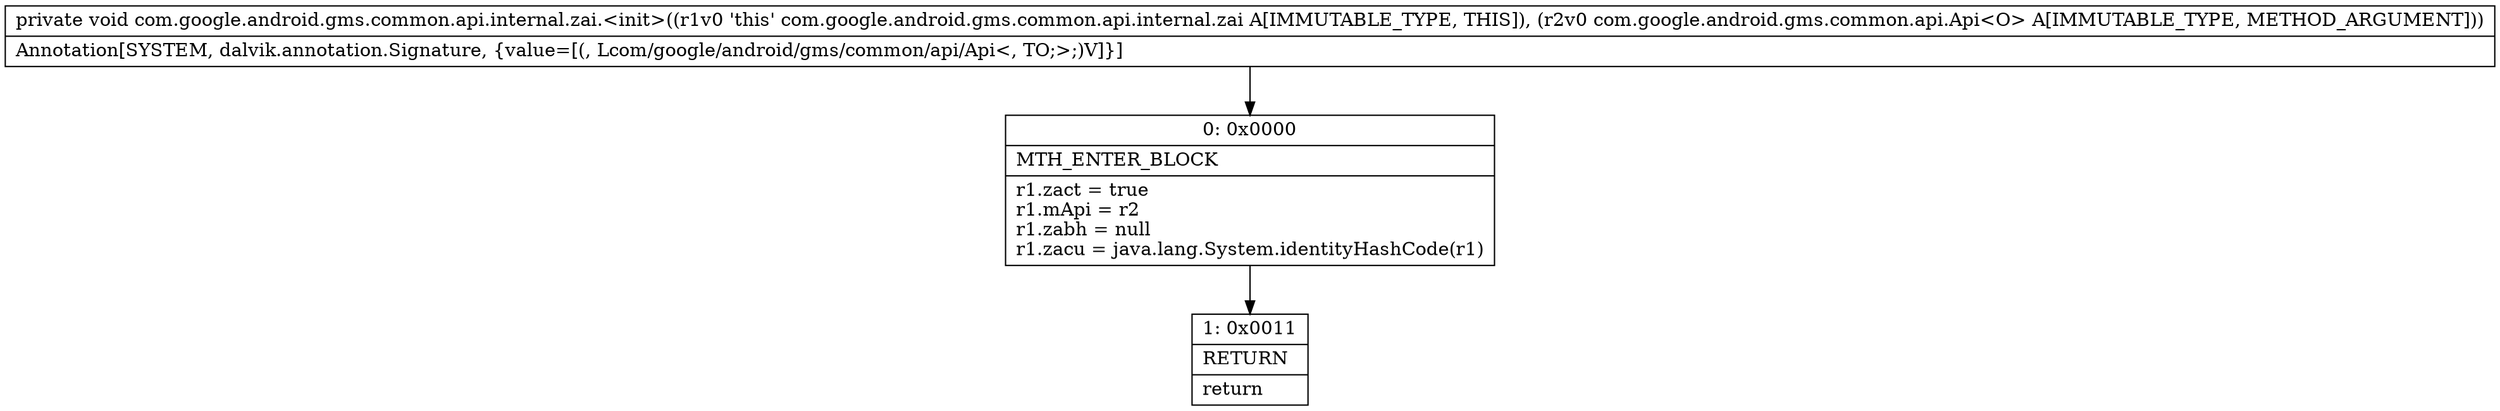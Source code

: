 digraph "CFG forcom.google.android.gms.common.api.internal.zai.\<init\>(Lcom\/google\/android\/gms\/common\/api\/Api;)V" {
Node_0 [shape=record,label="{0\:\ 0x0000|MTH_ENTER_BLOCK\l|r1.zact = true\lr1.mApi = r2\lr1.zabh = null\lr1.zacu = java.lang.System.identityHashCode(r1)\l}"];
Node_1 [shape=record,label="{1\:\ 0x0011|RETURN\l|return\l}"];
MethodNode[shape=record,label="{private void com.google.android.gms.common.api.internal.zai.\<init\>((r1v0 'this' com.google.android.gms.common.api.internal.zai A[IMMUTABLE_TYPE, THIS]), (r2v0 com.google.android.gms.common.api.Api\<O\> A[IMMUTABLE_TYPE, METHOD_ARGUMENT]))  | Annotation[SYSTEM, dalvik.annotation.Signature, \{value=[(, Lcom\/google\/android\/gms\/common\/api\/Api\<, TO;\>;)V]\}]\l}"];
MethodNode -> Node_0;
Node_0 -> Node_1;
}

